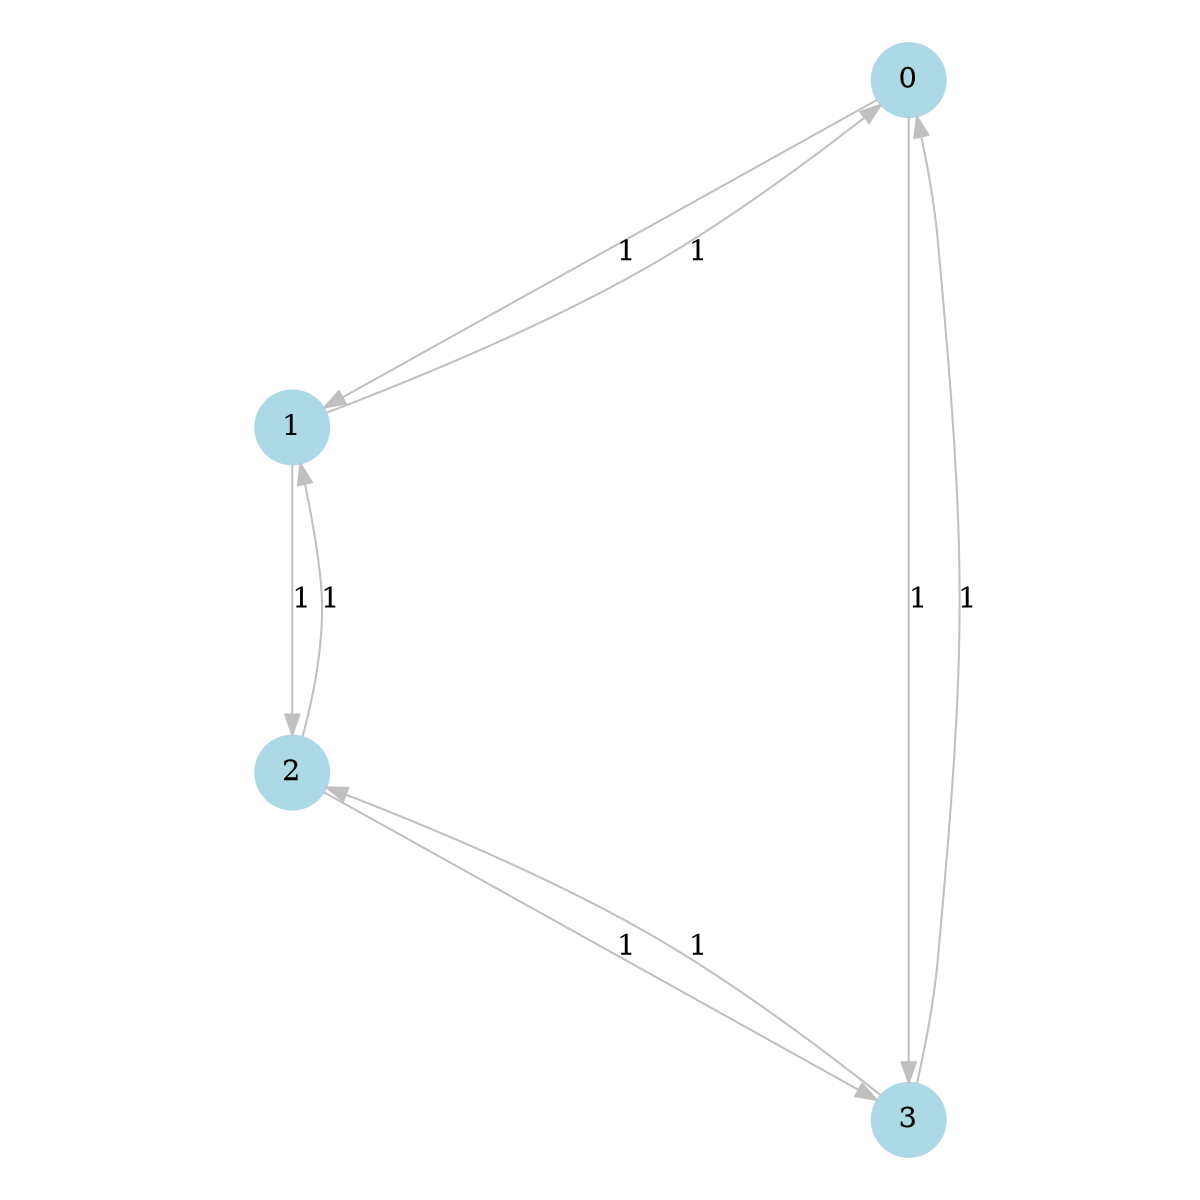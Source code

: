 digraph G {
    node [shape=circle, style=filled, color=lightblue];
    edge [color=gray, penwidth=1];
    size="8,8";
    ratio="fill";
    0 -> 1 [label="1"];
    0 -> 3 [label="1"];
    1 -> 0 [label="1"];
    1 -> 2 [label="1"];
    2 -> 1 [label="1"];
    2 -> 3 [label="1"];
    3 -> 0 [label="1"];
    3 -> 2 [label="1"];
}
